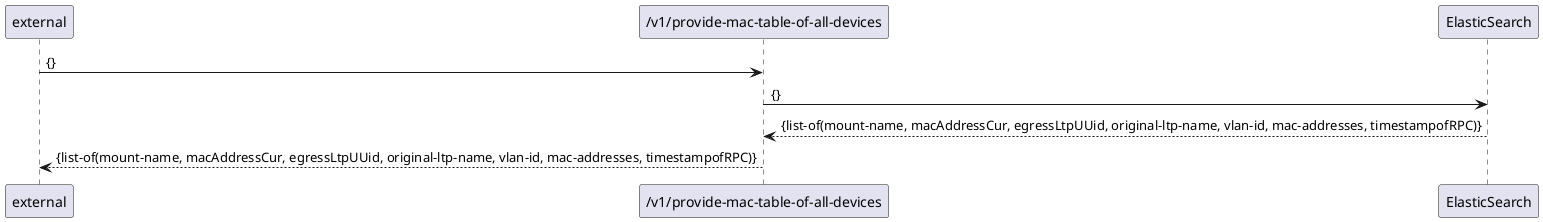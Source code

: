 @startuml
skinparam responseMessageBelowArrow true

"external" -> "/v1/provide-mac-table-of-all-devices": {}

"/v1/provide-mac-table-of-all-devices" -> "ElasticSearch": {}
"ElasticSearch" --> "/v1/provide-mac-table-of-all-devices": {list-of(mount-name, macAddressCur, egressLtpUUid, original-ltp-name, vlan-id, mac-addresses, timestampofRPC)}

"/v1/provide-mac-table-of-all-devices" --> "external": {list-of(mount-name, macAddressCur, egressLtpUUid, original-ltp-name, vlan-id, mac-addresses, timestampofRPC)}

@enduml